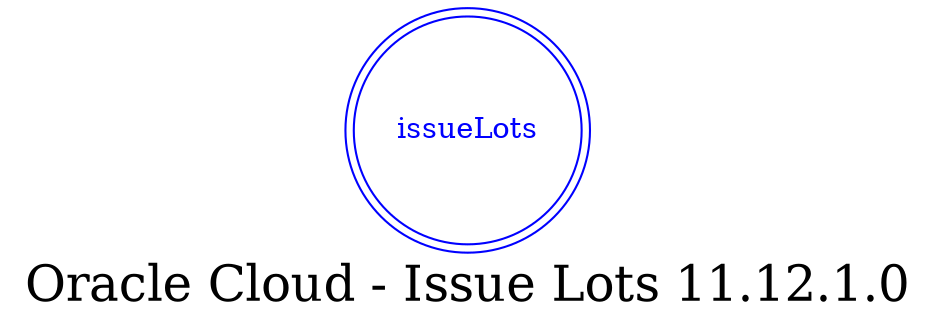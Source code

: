 digraph LexiconGraph {
graph[label="Oracle Cloud - Issue Lots 11.12.1.0", fontsize=24]
splines=true
"issueLots" [color=blue, fontcolor=blue, shape=doublecircle]
}
